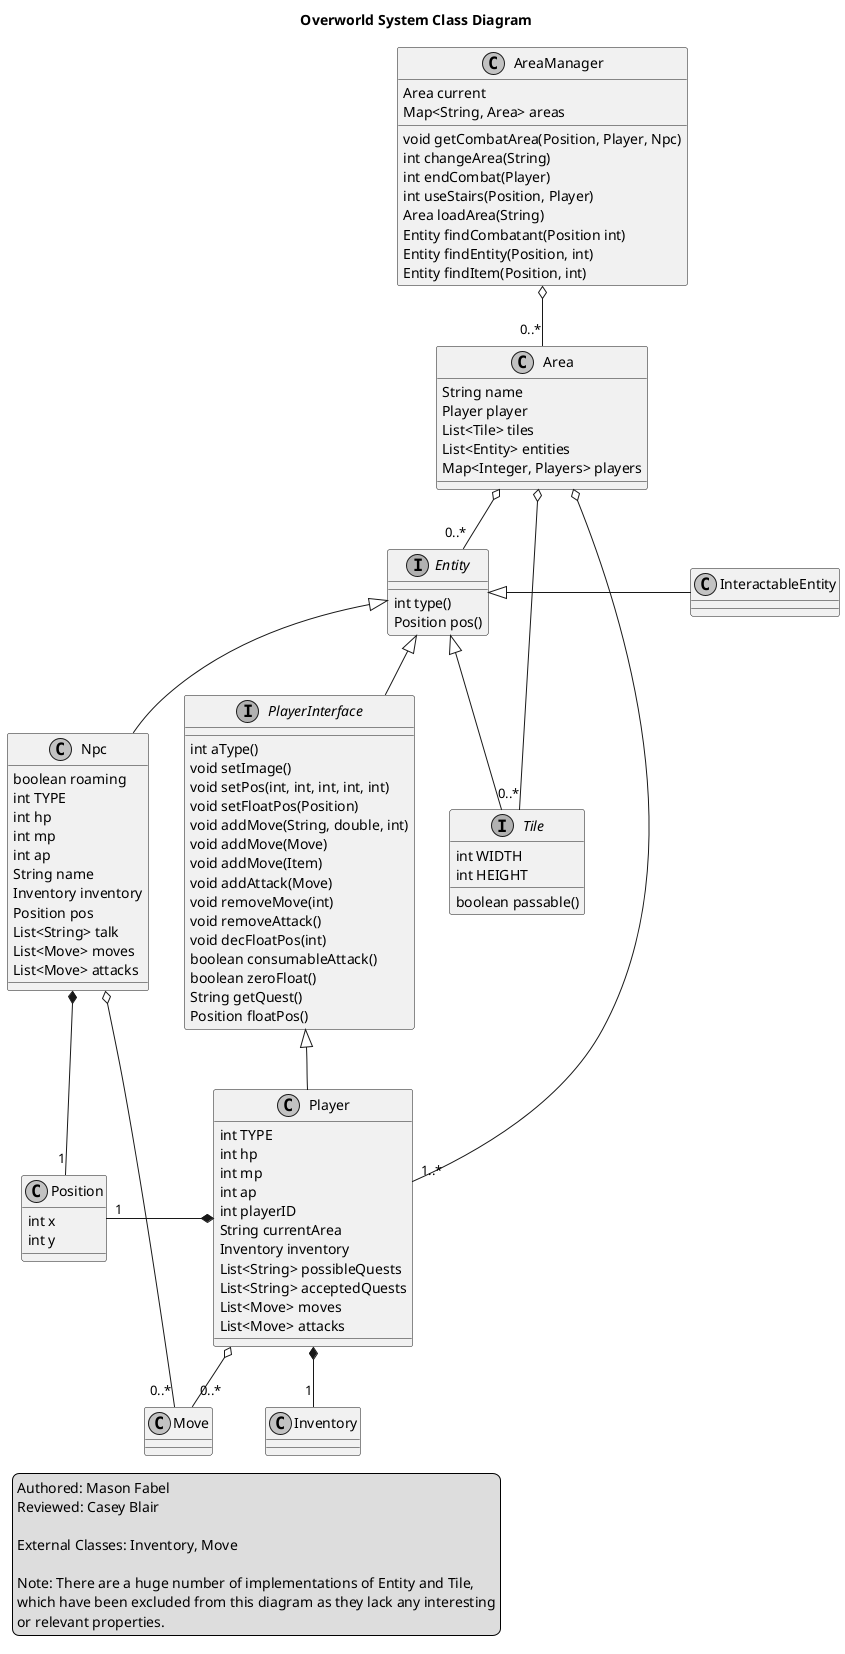 @startuml
skinparam monochrome true
skinparam shadowing false

title Overworld System Class Diagram
legend left
	Authored: Mason Fabel
	Reviewed: Casey Blair

	External Classes: Inventory, Move

	Note: There are a huge number of implementations of Entity and Tile,
	which have been excluded from this diagram as they lack any interesting
	or relevant properties.
endlegend

class AreaManager {
	Area current
	Map<String, Area> areas
	void getCombatArea(Position, Player, Npc)
	int changeArea(String)
	int endCombat(Player)
	int useStairs(Position, Player)
	Area loadArea(String)
	Entity findCombatant(Position int)
	Entity findEntity(Position, int)
	Entity findItem(Position, int)
}
AreaManager o-down- "0..*" Area

class Area {
	String name
	Player player
	List<Tile> tiles
	List<Entity> entities
	Map<Integer, Players> players
}
Area o-down- "0..*" Entity
Area o-down- "0..*" Tile
Area o-down- "1..*" Player

Interface Entity {
	int type()
	Position pos()
}

interface PlayerInterface {
	int aType()
	void setImage()
	void setPos(int, int, int, int, int)
	void setFloatPos(Position)
	void addMove(String, double, int)
	void addMove(Move)
	void addMove(Item)
	void addAttack(Move)
	void removeMove(int)
	void removeAttack()
	void decFloatPos(int)
	boolean consumableAttack()
	boolean zeroFloat()
	String getQuest()
	Position floatPos()
}
PlayerInterface -up-|> Entity

class Player {
	int TYPE
	int hp
	int mp
	int ap
	int playerID
	String currentArea
	Inventory inventory
	List<String> possibleQuests
	List<String> acceptedQuests
	List<Move> moves
	List<Move> attacks
}
Player -up-|> PlayerInterface
Player *-down- "1" Inventory
Player o-down- "0..*" Move
Player *-left- "1" Position

interface Tile {
	int WIDTH
	int HEIGHT
	boolean passable()
}
Tile -up-|> Entity

class InteractableEntity {
}
InteractableEntity -left-|> Entity

class Npc {
	boolean roaming
	int TYPE
	int hp
	int mp
	int ap
	String name
	Inventory inventory
	Position pos
	List<String> talk
	List<Move> moves
	List<Move> attacks
}
Npc -up-|> Entity
Npc *-down- "1" Position
Npc o-down- "0..*" Move

class Position {
	int x
	int y
}
@enduml
